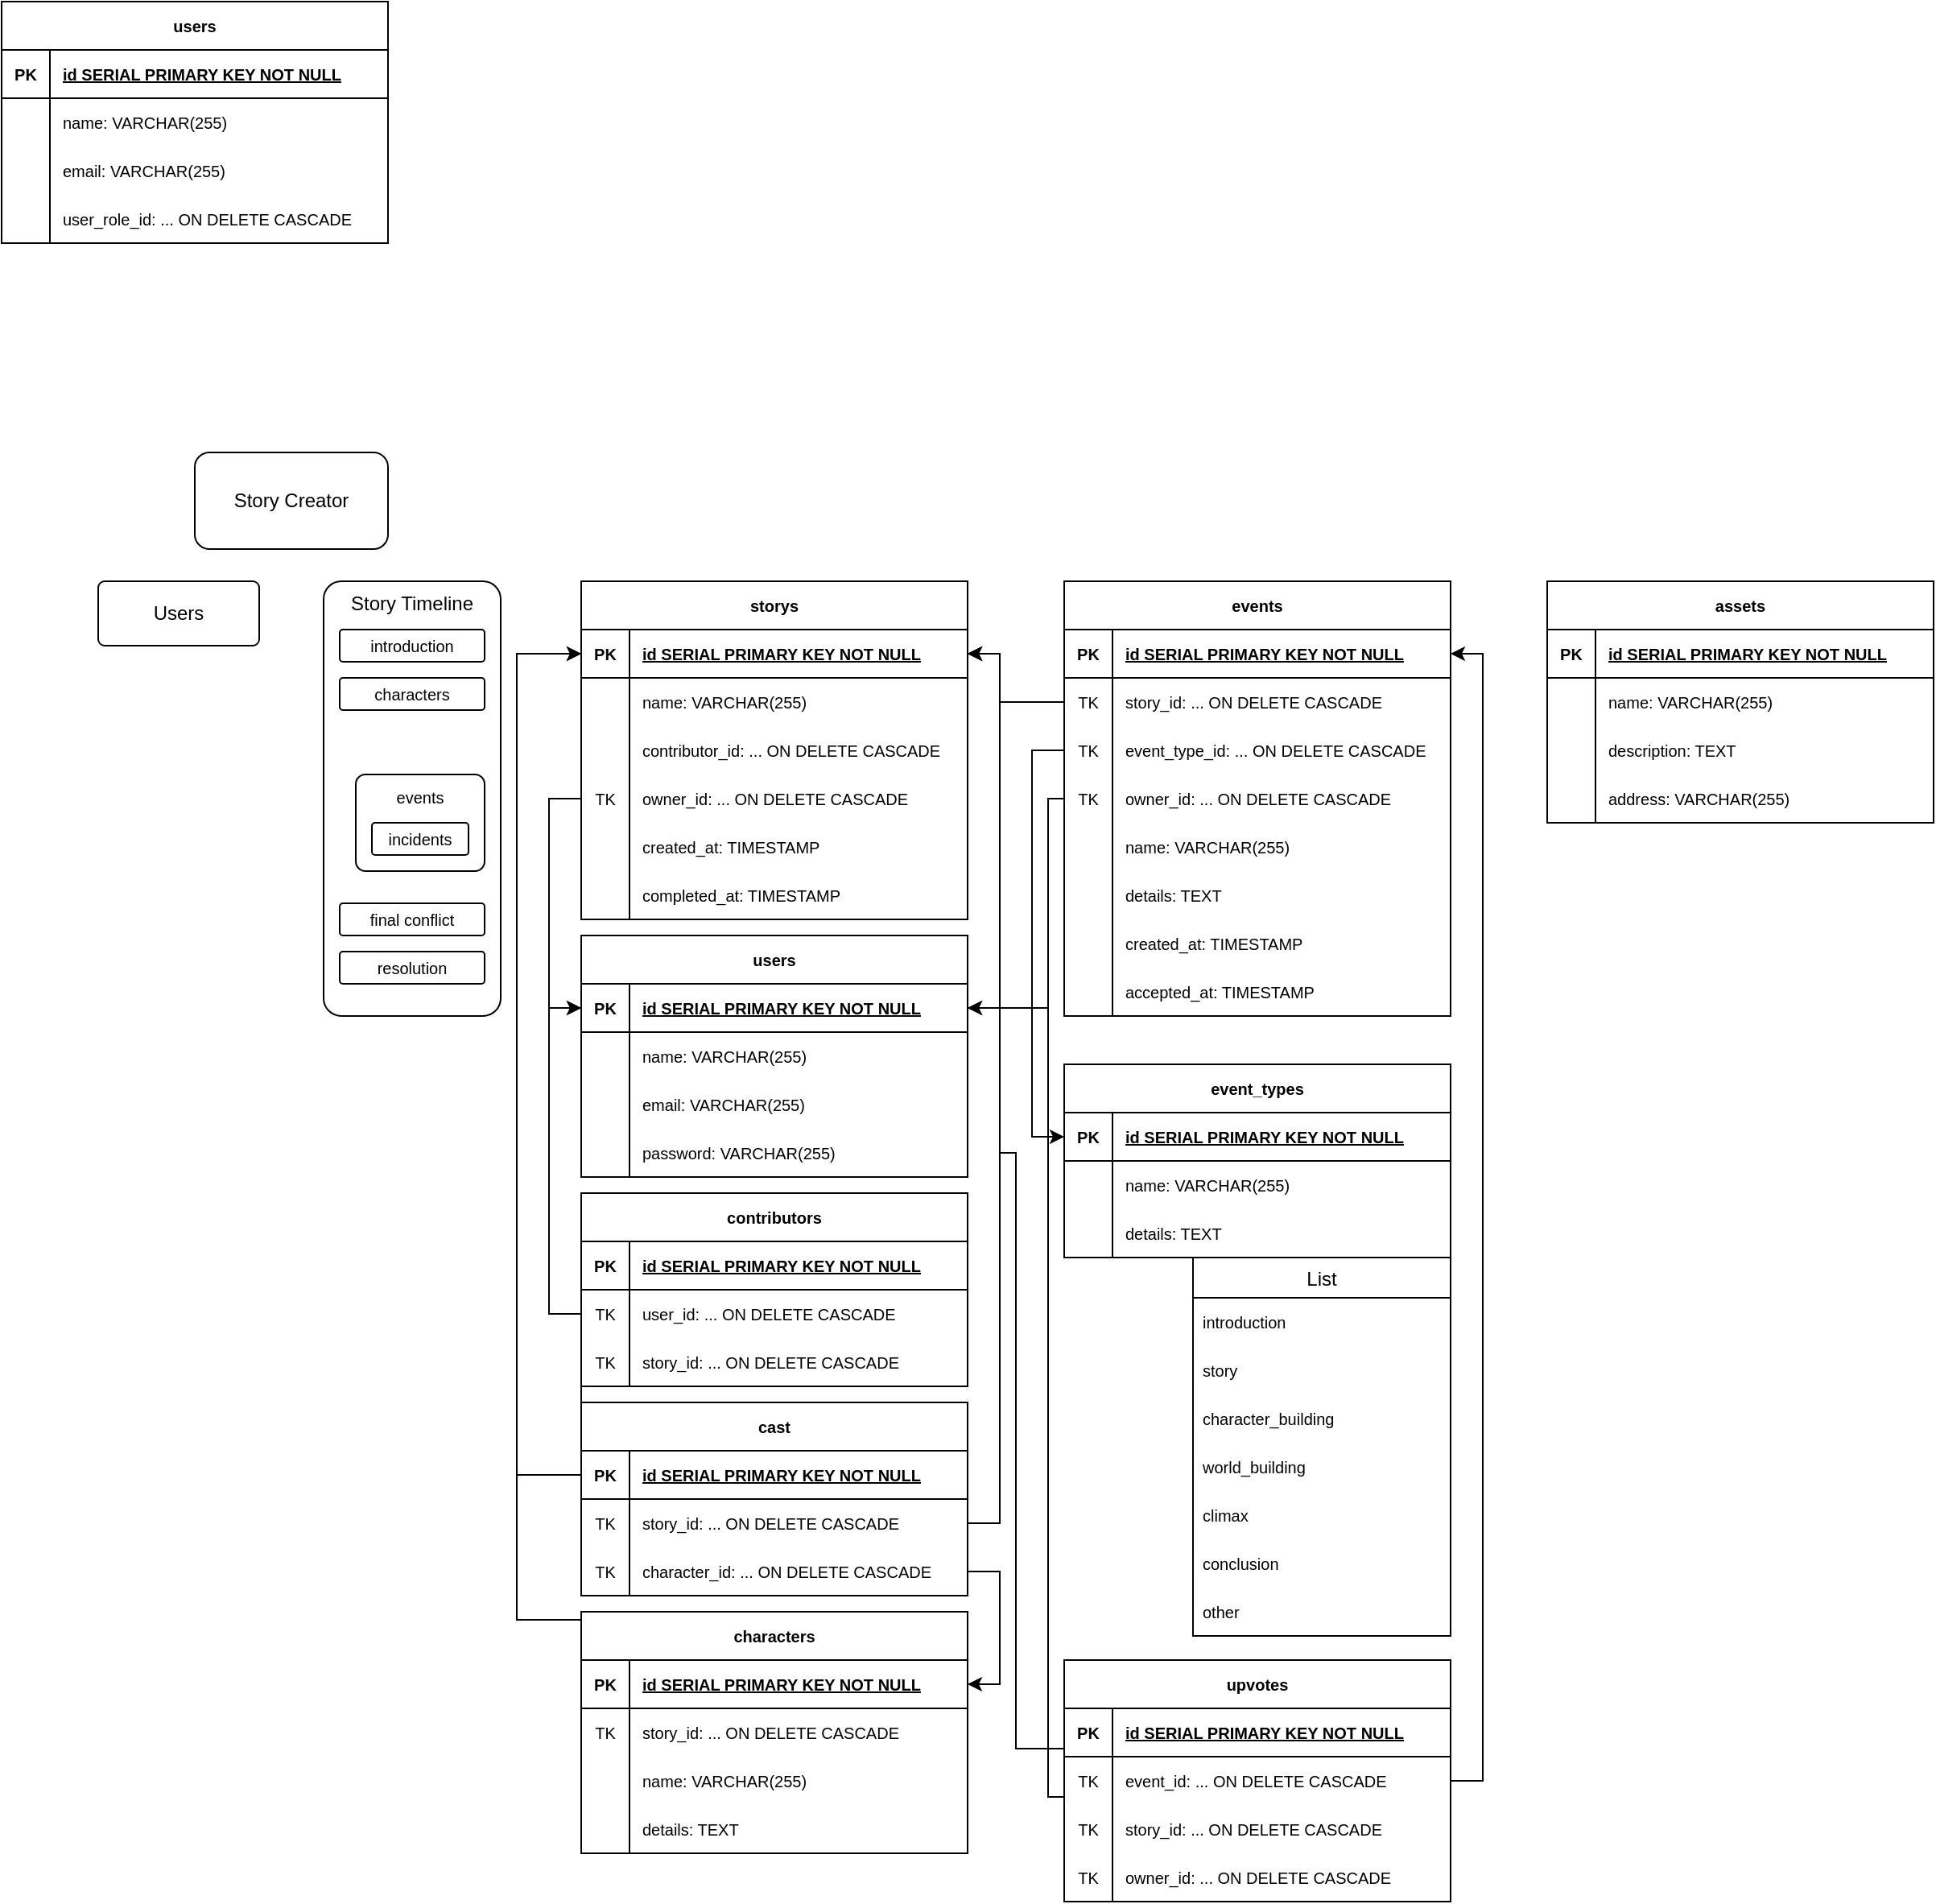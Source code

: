 <mxfile version="20.2.3" type="device"><diagram id="vhn05-QDjnXtpr9cHZD6" name="Page-1"><mxGraphModel dx="1213" dy="746" grid="1" gridSize="10" guides="1" tooltips="1" connect="1" arrows="1" fold="1" page="1" pageScale="1" pageWidth="850" pageHeight="1100" math="0" shadow="0"><root><mxCell id="0"/><mxCell id="1" parent="0"/><mxCell id="Z2VqyZj2Mqzq2-y995d6-1" value="Story Creator" style="rounded=1;whiteSpace=wrap;html=1;" vertex="1" parent="1"><mxGeometry x="160" y="320" width="120" height="60" as="geometry"/></mxCell><mxCell id="Z2VqyZj2Mqzq2-y995d6-2" value="Users" style="rounded=1;arcSize=10;whiteSpace=wrap;html=1;align=center;" vertex="1" parent="1"><mxGeometry x="100" y="400" width="100" height="40" as="geometry"/></mxCell><mxCell id="Z2VqyZj2Mqzq2-y995d6-6" value="users" style="shape=table;startSize=30;container=1;collapsible=1;childLayout=tableLayout;fixedRows=1;rowLines=0;fontStyle=1;align=center;resizeLast=1;fontSize=10;" vertex="1" parent="1"><mxGeometry x="400" y="620" width="240" height="150" as="geometry"/></mxCell><mxCell id="Z2VqyZj2Mqzq2-y995d6-7" value="" style="shape=tableRow;horizontal=0;startSize=0;swimlaneHead=0;swimlaneBody=0;fillColor=none;collapsible=0;dropTarget=0;points=[[0,0.5],[1,0.5]];portConstraint=eastwest;top=0;left=0;right=0;bottom=1;fontSize=10;" vertex="1" parent="Z2VqyZj2Mqzq2-y995d6-6"><mxGeometry y="30" width="240" height="30" as="geometry"/></mxCell><mxCell id="Z2VqyZj2Mqzq2-y995d6-8" value="PK" style="shape=partialRectangle;connectable=0;fillColor=none;top=0;left=0;bottom=0;right=0;fontStyle=1;overflow=hidden;fontSize=10;" vertex="1" parent="Z2VqyZj2Mqzq2-y995d6-7"><mxGeometry width="30" height="30" as="geometry"><mxRectangle width="30" height="30" as="alternateBounds"/></mxGeometry></mxCell><mxCell id="Z2VqyZj2Mqzq2-y995d6-9" value="id SERIAL PRIMARY KEY NOT NULL" style="shape=partialRectangle;connectable=0;fillColor=none;top=0;left=0;bottom=0;right=0;align=left;spacingLeft=6;fontStyle=5;overflow=hidden;fontSize=10;" vertex="1" parent="Z2VqyZj2Mqzq2-y995d6-7"><mxGeometry x="30" width="210" height="30" as="geometry"><mxRectangle width="210" height="30" as="alternateBounds"/></mxGeometry></mxCell><mxCell id="Z2VqyZj2Mqzq2-y995d6-10" value="" style="shape=tableRow;horizontal=0;startSize=0;swimlaneHead=0;swimlaneBody=0;fillColor=none;collapsible=0;dropTarget=0;points=[[0,0.5],[1,0.5]];portConstraint=eastwest;top=0;left=0;right=0;bottom=0;fontSize=10;" vertex="1" parent="Z2VqyZj2Mqzq2-y995d6-6"><mxGeometry y="60" width="240" height="30" as="geometry"/></mxCell><mxCell id="Z2VqyZj2Mqzq2-y995d6-11" value="" style="shape=partialRectangle;connectable=0;fillColor=none;top=0;left=0;bottom=0;right=0;editable=1;overflow=hidden;fontSize=10;" vertex="1" parent="Z2VqyZj2Mqzq2-y995d6-10"><mxGeometry width="30" height="30" as="geometry"><mxRectangle width="30" height="30" as="alternateBounds"/></mxGeometry></mxCell><mxCell id="Z2VqyZj2Mqzq2-y995d6-12" value="name: VARCHAR(255)" style="shape=partialRectangle;connectable=0;fillColor=none;top=0;left=0;bottom=0;right=0;align=left;spacingLeft=6;overflow=hidden;fontSize=10;" vertex="1" parent="Z2VqyZj2Mqzq2-y995d6-10"><mxGeometry x="30" width="210" height="30" as="geometry"><mxRectangle width="210" height="30" as="alternateBounds"/></mxGeometry></mxCell><mxCell id="Z2VqyZj2Mqzq2-y995d6-13" value="" style="shape=tableRow;horizontal=0;startSize=0;swimlaneHead=0;swimlaneBody=0;fillColor=none;collapsible=0;dropTarget=0;points=[[0,0.5],[1,0.5]];portConstraint=eastwest;top=0;left=0;right=0;bottom=0;fontSize=10;" vertex="1" parent="Z2VqyZj2Mqzq2-y995d6-6"><mxGeometry y="90" width="240" height="30" as="geometry"/></mxCell><mxCell id="Z2VqyZj2Mqzq2-y995d6-14" value="" style="shape=partialRectangle;connectable=0;fillColor=none;top=0;left=0;bottom=0;right=0;editable=1;overflow=hidden;fontSize=10;" vertex="1" parent="Z2VqyZj2Mqzq2-y995d6-13"><mxGeometry width="30" height="30" as="geometry"><mxRectangle width="30" height="30" as="alternateBounds"/></mxGeometry></mxCell><mxCell id="Z2VqyZj2Mqzq2-y995d6-15" value="email: VARCHAR(255)" style="shape=partialRectangle;connectable=0;fillColor=none;top=0;left=0;bottom=0;right=0;align=left;spacingLeft=6;overflow=hidden;fontSize=10;" vertex="1" parent="Z2VqyZj2Mqzq2-y995d6-13"><mxGeometry x="30" width="210" height="30" as="geometry"><mxRectangle width="210" height="30" as="alternateBounds"/></mxGeometry></mxCell><mxCell id="Z2VqyZj2Mqzq2-y995d6-214" value="" style="shape=tableRow;horizontal=0;startSize=0;swimlaneHead=0;swimlaneBody=0;fillColor=none;collapsible=0;dropTarget=0;points=[[0,0.5],[1,0.5]];portConstraint=eastwest;top=0;left=0;right=0;bottom=0;fontSize=10;" vertex="1" parent="Z2VqyZj2Mqzq2-y995d6-6"><mxGeometry y="120" width="240" height="30" as="geometry"/></mxCell><mxCell id="Z2VqyZj2Mqzq2-y995d6-215" value="" style="shape=partialRectangle;connectable=0;fillColor=none;top=0;left=0;bottom=0;right=0;editable=1;overflow=hidden;fontSize=10;" vertex="1" parent="Z2VqyZj2Mqzq2-y995d6-214"><mxGeometry width="30" height="30" as="geometry"><mxRectangle width="30" height="30" as="alternateBounds"/></mxGeometry></mxCell><mxCell id="Z2VqyZj2Mqzq2-y995d6-216" value="password: VARCHAR(255)" style="shape=partialRectangle;connectable=0;fillColor=none;top=0;left=0;bottom=0;right=0;align=left;spacingLeft=6;overflow=hidden;fontSize=10;" vertex="1" parent="Z2VqyZj2Mqzq2-y995d6-214"><mxGeometry x="30" width="210" height="30" as="geometry"><mxRectangle width="210" height="30" as="alternateBounds"/></mxGeometry></mxCell><mxCell id="Z2VqyZj2Mqzq2-y995d6-32" value="users" style="shape=table;startSize=30;container=1;collapsible=1;childLayout=tableLayout;fixedRows=1;rowLines=0;fontStyle=1;align=center;resizeLast=1;fontSize=10;" vertex="1" parent="1"><mxGeometry x="40" y="40" width="240" height="150" as="geometry"/></mxCell><mxCell id="Z2VqyZj2Mqzq2-y995d6-33" value="" style="shape=tableRow;horizontal=0;startSize=0;swimlaneHead=0;swimlaneBody=0;fillColor=none;collapsible=0;dropTarget=0;points=[[0,0.5],[1,0.5]];portConstraint=eastwest;top=0;left=0;right=0;bottom=1;fontSize=10;" vertex="1" parent="Z2VqyZj2Mqzq2-y995d6-32"><mxGeometry y="30" width="240" height="30" as="geometry"/></mxCell><mxCell id="Z2VqyZj2Mqzq2-y995d6-34" value="PK" style="shape=partialRectangle;connectable=0;fillColor=none;top=0;left=0;bottom=0;right=0;fontStyle=1;overflow=hidden;fontSize=10;" vertex="1" parent="Z2VqyZj2Mqzq2-y995d6-33"><mxGeometry width="30" height="30" as="geometry"><mxRectangle width="30" height="30" as="alternateBounds"/></mxGeometry></mxCell><mxCell id="Z2VqyZj2Mqzq2-y995d6-35" value="id SERIAL PRIMARY KEY NOT NULL" style="shape=partialRectangle;connectable=0;fillColor=none;top=0;left=0;bottom=0;right=0;align=left;spacingLeft=6;fontStyle=5;overflow=hidden;fontSize=10;" vertex="1" parent="Z2VqyZj2Mqzq2-y995d6-33"><mxGeometry x="30" width="210" height="30" as="geometry"><mxRectangle width="210" height="30" as="alternateBounds"/></mxGeometry></mxCell><mxCell id="Z2VqyZj2Mqzq2-y995d6-36" value="" style="shape=tableRow;horizontal=0;startSize=0;swimlaneHead=0;swimlaneBody=0;fillColor=none;collapsible=0;dropTarget=0;points=[[0,0.5],[1,0.5]];portConstraint=eastwest;top=0;left=0;right=0;bottom=0;fontSize=10;" vertex="1" parent="Z2VqyZj2Mqzq2-y995d6-32"><mxGeometry y="60" width="240" height="30" as="geometry"/></mxCell><mxCell id="Z2VqyZj2Mqzq2-y995d6-37" value="" style="shape=partialRectangle;connectable=0;fillColor=none;top=0;left=0;bottom=0;right=0;editable=1;overflow=hidden;fontSize=10;" vertex="1" parent="Z2VqyZj2Mqzq2-y995d6-36"><mxGeometry width="30" height="30" as="geometry"><mxRectangle width="30" height="30" as="alternateBounds"/></mxGeometry></mxCell><mxCell id="Z2VqyZj2Mqzq2-y995d6-38" value="name: VARCHAR(255)" style="shape=partialRectangle;connectable=0;fillColor=none;top=0;left=0;bottom=0;right=0;align=left;spacingLeft=6;overflow=hidden;fontSize=10;" vertex="1" parent="Z2VqyZj2Mqzq2-y995d6-36"><mxGeometry x="30" width="210" height="30" as="geometry"><mxRectangle width="210" height="30" as="alternateBounds"/></mxGeometry></mxCell><mxCell id="Z2VqyZj2Mqzq2-y995d6-39" value="" style="shape=tableRow;horizontal=0;startSize=0;swimlaneHead=0;swimlaneBody=0;fillColor=none;collapsible=0;dropTarget=0;points=[[0,0.5],[1,0.5]];portConstraint=eastwest;top=0;left=0;right=0;bottom=0;fontSize=10;" vertex="1" parent="Z2VqyZj2Mqzq2-y995d6-32"><mxGeometry y="90" width="240" height="30" as="geometry"/></mxCell><mxCell id="Z2VqyZj2Mqzq2-y995d6-40" value="" style="shape=partialRectangle;connectable=0;fillColor=none;top=0;left=0;bottom=0;right=0;editable=1;overflow=hidden;fontSize=10;" vertex="1" parent="Z2VqyZj2Mqzq2-y995d6-39"><mxGeometry width="30" height="30" as="geometry"><mxRectangle width="30" height="30" as="alternateBounds"/></mxGeometry></mxCell><mxCell id="Z2VqyZj2Mqzq2-y995d6-41" value="email: VARCHAR(255)" style="shape=partialRectangle;connectable=0;fillColor=none;top=0;left=0;bottom=0;right=0;align=left;spacingLeft=6;overflow=hidden;fontSize=10;" vertex="1" parent="Z2VqyZj2Mqzq2-y995d6-39"><mxGeometry x="30" width="210" height="30" as="geometry"><mxRectangle width="210" height="30" as="alternateBounds"/></mxGeometry></mxCell><mxCell id="Z2VqyZj2Mqzq2-y995d6-42" value="" style="shape=tableRow;horizontal=0;startSize=0;swimlaneHead=0;swimlaneBody=0;fillColor=none;collapsible=0;dropTarget=0;points=[[0,0.5],[1,0.5]];portConstraint=eastwest;top=0;left=0;right=0;bottom=0;fontSize=10;" vertex="1" parent="Z2VqyZj2Mqzq2-y995d6-32"><mxGeometry y="120" width="240" height="30" as="geometry"/></mxCell><mxCell id="Z2VqyZj2Mqzq2-y995d6-43" value="" style="shape=partialRectangle;connectable=0;fillColor=none;top=0;left=0;bottom=0;right=0;editable=1;overflow=hidden;fontSize=10;" vertex="1" parent="Z2VqyZj2Mqzq2-y995d6-42"><mxGeometry width="30" height="30" as="geometry"><mxRectangle width="30" height="30" as="alternateBounds"/></mxGeometry></mxCell><mxCell id="Z2VqyZj2Mqzq2-y995d6-44" value="user_role_id: ... ON DELETE CASCADE" style="shape=partialRectangle;connectable=0;fillColor=none;top=0;left=0;bottom=0;right=0;align=left;spacingLeft=6;overflow=hidden;fontSize=10;" vertex="1" parent="Z2VqyZj2Mqzq2-y995d6-42"><mxGeometry x="30" width="210" height="30" as="geometry"><mxRectangle width="210" height="30" as="alternateBounds"/></mxGeometry></mxCell><mxCell id="Z2VqyZj2Mqzq2-y995d6-58" value="Story Timeline" style="rounded=1;arcSize=10;whiteSpace=wrap;html=1;align=center;verticalAlign=top;" vertex="1" parent="1"><mxGeometry x="240" y="400" width="110" height="270" as="geometry"/></mxCell><mxCell id="Z2VqyZj2Mqzq2-y995d6-61" value="storys" style="shape=table;startSize=30;container=1;collapsible=1;childLayout=tableLayout;fixedRows=1;rowLines=0;fontStyle=1;align=center;resizeLast=1;fontSize=10;" vertex="1" parent="1"><mxGeometry x="400" y="400" width="240" height="210" as="geometry"/></mxCell><mxCell id="Z2VqyZj2Mqzq2-y995d6-62" value="" style="shape=tableRow;horizontal=0;startSize=0;swimlaneHead=0;swimlaneBody=0;fillColor=none;collapsible=0;dropTarget=0;points=[[0,0.5],[1,0.5]];portConstraint=eastwest;top=0;left=0;right=0;bottom=1;fontSize=10;" vertex="1" parent="Z2VqyZj2Mqzq2-y995d6-61"><mxGeometry y="30" width="240" height="30" as="geometry"/></mxCell><mxCell id="Z2VqyZj2Mqzq2-y995d6-63" value="PK" style="shape=partialRectangle;connectable=0;fillColor=none;top=0;left=0;bottom=0;right=0;fontStyle=1;overflow=hidden;fontSize=10;" vertex="1" parent="Z2VqyZj2Mqzq2-y995d6-62"><mxGeometry width="30" height="30" as="geometry"><mxRectangle width="30" height="30" as="alternateBounds"/></mxGeometry></mxCell><mxCell id="Z2VqyZj2Mqzq2-y995d6-64" value="id SERIAL PRIMARY KEY NOT NULL" style="shape=partialRectangle;connectable=0;fillColor=none;top=0;left=0;bottom=0;right=0;align=left;spacingLeft=6;fontStyle=5;overflow=hidden;fontSize=10;" vertex="1" parent="Z2VqyZj2Mqzq2-y995d6-62"><mxGeometry x="30" width="210" height="30" as="geometry"><mxRectangle width="210" height="30" as="alternateBounds"/></mxGeometry></mxCell><mxCell id="Z2VqyZj2Mqzq2-y995d6-65" value="" style="shape=tableRow;horizontal=0;startSize=0;swimlaneHead=0;swimlaneBody=0;fillColor=none;collapsible=0;dropTarget=0;points=[[0,0.5],[1,0.5]];portConstraint=eastwest;top=0;left=0;right=0;bottom=0;fontSize=10;" vertex="1" parent="Z2VqyZj2Mqzq2-y995d6-61"><mxGeometry y="60" width="240" height="30" as="geometry"/></mxCell><mxCell id="Z2VqyZj2Mqzq2-y995d6-66" value="" style="shape=partialRectangle;connectable=0;fillColor=none;top=0;left=0;bottom=0;right=0;editable=1;overflow=hidden;fontSize=10;" vertex="1" parent="Z2VqyZj2Mqzq2-y995d6-65"><mxGeometry width="30" height="30" as="geometry"><mxRectangle width="30" height="30" as="alternateBounds"/></mxGeometry></mxCell><mxCell id="Z2VqyZj2Mqzq2-y995d6-67" value="name: VARCHAR(255)" style="shape=partialRectangle;connectable=0;fillColor=none;top=0;left=0;bottom=0;right=0;align=left;spacingLeft=6;overflow=hidden;fontSize=10;" vertex="1" parent="Z2VqyZj2Mqzq2-y995d6-65"><mxGeometry x="30" width="210" height="30" as="geometry"><mxRectangle width="210" height="30" as="alternateBounds"/></mxGeometry></mxCell><mxCell id="Z2VqyZj2Mqzq2-y995d6-71" value="" style="shape=tableRow;horizontal=0;startSize=0;swimlaneHead=0;swimlaneBody=0;fillColor=none;collapsible=0;dropTarget=0;points=[[0,0.5],[1,0.5]];portConstraint=eastwest;top=0;left=0;right=0;bottom=0;fontSize=10;" vertex="1" parent="Z2VqyZj2Mqzq2-y995d6-61"><mxGeometry y="90" width="240" height="30" as="geometry"/></mxCell><mxCell id="Z2VqyZj2Mqzq2-y995d6-72" value="" style="shape=partialRectangle;connectable=0;fillColor=none;top=0;left=0;bottom=0;right=0;editable=1;overflow=hidden;fontSize=10;" vertex="1" parent="Z2VqyZj2Mqzq2-y995d6-71"><mxGeometry width="30" height="30" as="geometry"><mxRectangle width="30" height="30" as="alternateBounds"/></mxGeometry></mxCell><mxCell id="Z2VqyZj2Mqzq2-y995d6-73" value="contributor_id: ... ON DELETE CASCADE" style="shape=partialRectangle;connectable=0;fillColor=none;top=0;left=0;bottom=0;right=0;align=left;spacingLeft=6;overflow=hidden;fontSize=10;" vertex="1" parent="Z2VqyZj2Mqzq2-y995d6-71"><mxGeometry x="30" width="210" height="30" as="geometry"><mxRectangle width="210" height="30" as="alternateBounds"/></mxGeometry></mxCell><mxCell id="Z2VqyZj2Mqzq2-y995d6-68" value="" style="shape=tableRow;horizontal=0;startSize=0;swimlaneHead=0;swimlaneBody=0;fillColor=none;collapsible=0;dropTarget=0;points=[[0,0.5],[1,0.5]];portConstraint=eastwest;top=0;left=0;right=0;bottom=0;fontSize=10;" vertex="1" parent="Z2VqyZj2Mqzq2-y995d6-61"><mxGeometry y="120" width="240" height="30" as="geometry"/></mxCell><mxCell id="Z2VqyZj2Mqzq2-y995d6-69" value="TK" style="shape=partialRectangle;connectable=0;fillColor=none;top=0;left=0;bottom=0;right=0;editable=1;overflow=hidden;fontSize=10;" vertex="1" parent="Z2VqyZj2Mqzq2-y995d6-68"><mxGeometry width="30" height="30" as="geometry"><mxRectangle width="30" height="30" as="alternateBounds"/></mxGeometry></mxCell><mxCell id="Z2VqyZj2Mqzq2-y995d6-70" value="owner_id: ... ON DELETE CASCADE" style="shape=partialRectangle;connectable=0;fillColor=none;top=0;left=0;bottom=0;right=0;align=left;spacingLeft=6;overflow=hidden;fontSize=10;" vertex="1" parent="Z2VqyZj2Mqzq2-y995d6-68"><mxGeometry x="30" width="210" height="30" as="geometry"><mxRectangle width="210" height="30" as="alternateBounds"/></mxGeometry></mxCell><mxCell id="Z2VqyZj2Mqzq2-y995d6-223" value="" style="shape=tableRow;horizontal=0;startSize=0;swimlaneHead=0;swimlaneBody=0;fillColor=none;collapsible=0;dropTarget=0;points=[[0,0.5],[1,0.5]];portConstraint=eastwest;top=0;left=0;right=0;bottom=0;fontSize=10;" vertex="1" parent="Z2VqyZj2Mqzq2-y995d6-61"><mxGeometry y="150" width="240" height="30" as="geometry"/></mxCell><mxCell id="Z2VqyZj2Mqzq2-y995d6-224" value="" style="shape=partialRectangle;connectable=0;fillColor=none;top=0;left=0;bottom=0;right=0;editable=1;overflow=hidden;fontSize=10;" vertex="1" parent="Z2VqyZj2Mqzq2-y995d6-223"><mxGeometry width="30" height="30" as="geometry"><mxRectangle width="30" height="30" as="alternateBounds"/></mxGeometry></mxCell><mxCell id="Z2VqyZj2Mqzq2-y995d6-225" value="created_at: TIMESTAMP" style="shape=partialRectangle;connectable=0;fillColor=none;top=0;left=0;bottom=0;right=0;align=left;spacingLeft=6;overflow=hidden;fontSize=10;" vertex="1" parent="Z2VqyZj2Mqzq2-y995d6-223"><mxGeometry x="30" width="210" height="30" as="geometry"><mxRectangle width="210" height="30" as="alternateBounds"/></mxGeometry></mxCell><mxCell id="Z2VqyZj2Mqzq2-y995d6-242" value="" style="shape=tableRow;horizontal=0;startSize=0;swimlaneHead=0;swimlaneBody=0;fillColor=none;collapsible=0;dropTarget=0;points=[[0,0.5],[1,0.5]];portConstraint=eastwest;top=0;left=0;right=0;bottom=0;fontSize=10;" vertex="1" parent="Z2VqyZj2Mqzq2-y995d6-61"><mxGeometry y="180" width="240" height="30" as="geometry"/></mxCell><mxCell id="Z2VqyZj2Mqzq2-y995d6-243" value="" style="shape=partialRectangle;connectable=0;fillColor=none;top=0;left=0;bottom=0;right=0;editable=1;overflow=hidden;fontSize=10;" vertex="1" parent="Z2VqyZj2Mqzq2-y995d6-242"><mxGeometry width="30" height="30" as="geometry"><mxRectangle width="30" height="30" as="alternateBounds"/></mxGeometry></mxCell><mxCell id="Z2VqyZj2Mqzq2-y995d6-244" value="completed_at: TIMESTAMP" style="shape=partialRectangle;connectable=0;fillColor=none;top=0;left=0;bottom=0;right=0;align=left;spacingLeft=6;overflow=hidden;fontSize=10;" vertex="1" parent="Z2VqyZj2Mqzq2-y995d6-242"><mxGeometry x="30" width="210" height="30" as="geometry"><mxRectangle width="210" height="30" as="alternateBounds"/></mxGeometry></mxCell><mxCell id="Z2VqyZj2Mqzq2-y995d6-74" value="&lt;font style=&quot;font-size: 10px;&quot;&gt;events&lt;/font&gt;" style="rounded=1;arcSize=10;whiteSpace=wrap;html=1;align=center;verticalAlign=top;" vertex="1" parent="1"><mxGeometry x="260" y="520" width="80" height="60" as="geometry"/></mxCell><mxCell id="Z2VqyZj2Mqzq2-y995d6-75" value="&lt;font style=&quot;font-size: 10px;&quot;&gt;incidents&lt;/font&gt;" style="rounded=1;arcSize=10;whiteSpace=wrap;html=1;align=center;" vertex="1" parent="1"><mxGeometry x="270" y="550" width="60" height="20" as="geometry"/></mxCell><mxCell id="Z2VqyZj2Mqzq2-y995d6-77" value="&lt;span style=&quot;font-size: 10px;&quot;&gt;introduction&lt;/span&gt;" style="rounded=1;arcSize=10;whiteSpace=wrap;html=1;align=center;" vertex="1" parent="1"><mxGeometry x="250" y="430" width="90" height="20" as="geometry"/></mxCell><mxCell id="Z2VqyZj2Mqzq2-y995d6-78" value="&lt;font style=&quot;font-size: 10px;&quot;&gt;characters&lt;/font&gt;" style="rounded=1;arcSize=10;whiteSpace=wrap;html=1;align=center;" vertex="1" parent="1"><mxGeometry x="250" y="460" width="90" height="20" as="geometry"/></mxCell><mxCell id="Z2VqyZj2Mqzq2-y995d6-79" value="&lt;span style=&quot;font-size: 10px;&quot;&gt;final conflict&lt;/span&gt;" style="rounded=1;arcSize=10;whiteSpace=wrap;html=1;align=center;" vertex="1" parent="1"><mxGeometry x="250" y="600" width="90" height="20" as="geometry"/></mxCell><mxCell id="Z2VqyZj2Mqzq2-y995d6-80" value="&lt;span style=&quot;font-size: 10px;&quot;&gt;resolution&lt;/span&gt;" style="rounded=1;arcSize=10;whiteSpace=wrap;html=1;align=center;" vertex="1" parent="1"><mxGeometry x="250" y="630" width="90" height="20" as="geometry"/></mxCell><mxCell id="Z2VqyZj2Mqzq2-y995d6-85" value="characters" style="shape=table;startSize=30;container=1;collapsible=1;childLayout=tableLayout;fixedRows=1;rowLines=0;fontStyle=1;align=center;resizeLast=1;fontSize=10;" vertex="1" parent="1"><mxGeometry x="400" y="1040" width="240" height="150" as="geometry"/></mxCell><mxCell id="Z2VqyZj2Mqzq2-y995d6-86" value="" style="shape=tableRow;horizontal=0;startSize=0;swimlaneHead=0;swimlaneBody=0;fillColor=none;collapsible=0;dropTarget=0;points=[[0,0.5],[1,0.5]];portConstraint=eastwest;top=0;left=0;right=0;bottom=1;fontSize=10;" vertex="1" parent="Z2VqyZj2Mqzq2-y995d6-85"><mxGeometry y="30" width="240" height="30" as="geometry"/></mxCell><mxCell id="Z2VqyZj2Mqzq2-y995d6-87" value="PK" style="shape=partialRectangle;connectable=0;fillColor=none;top=0;left=0;bottom=0;right=0;fontStyle=1;overflow=hidden;fontSize=10;" vertex="1" parent="Z2VqyZj2Mqzq2-y995d6-86"><mxGeometry width="30" height="30" as="geometry"><mxRectangle width="30" height="30" as="alternateBounds"/></mxGeometry></mxCell><mxCell id="Z2VqyZj2Mqzq2-y995d6-88" value="id SERIAL PRIMARY KEY NOT NULL" style="shape=partialRectangle;connectable=0;fillColor=none;top=0;left=0;bottom=0;right=0;align=left;spacingLeft=6;fontStyle=5;overflow=hidden;fontSize=10;" vertex="1" parent="Z2VqyZj2Mqzq2-y995d6-86"><mxGeometry x="30" width="210" height="30" as="geometry"><mxRectangle width="210" height="30" as="alternateBounds"/></mxGeometry></mxCell><mxCell id="Z2VqyZj2Mqzq2-y995d6-92" value="" style="shape=tableRow;horizontal=0;startSize=0;swimlaneHead=0;swimlaneBody=0;fillColor=none;collapsible=0;dropTarget=0;points=[[0,0.5],[1,0.5]];portConstraint=eastwest;top=0;left=0;right=0;bottom=0;fontSize=10;" vertex="1" parent="Z2VqyZj2Mqzq2-y995d6-85"><mxGeometry y="60" width="240" height="30" as="geometry"/></mxCell><mxCell id="Z2VqyZj2Mqzq2-y995d6-93" value="TK" style="shape=partialRectangle;connectable=0;fillColor=none;top=0;left=0;bottom=0;right=0;editable=1;overflow=hidden;fontSize=10;" vertex="1" parent="Z2VqyZj2Mqzq2-y995d6-92"><mxGeometry width="30" height="30" as="geometry"><mxRectangle width="30" height="30" as="alternateBounds"/></mxGeometry></mxCell><mxCell id="Z2VqyZj2Mqzq2-y995d6-94" value="story_id: ... ON DELETE CASCADE" style="shape=partialRectangle;connectable=0;fillColor=none;top=0;left=0;bottom=0;right=0;align=left;spacingLeft=6;overflow=hidden;fontSize=10;" vertex="1" parent="Z2VqyZj2Mqzq2-y995d6-92"><mxGeometry x="30" width="210" height="30" as="geometry"><mxRectangle width="210" height="30" as="alternateBounds"/></mxGeometry></mxCell><mxCell id="Z2VqyZj2Mqzq2-y995d6-89" value="" style="shape=tableRow;horizontal=0;startSize=0;swimlaneHead=0;swimlaneBody=0;fillColor=none;collapsible=0;dropTarget=0;points=[[0,0.5],[1,0.5]];portConstraint=eastwest;top=0;left=0;right=0;bottom=0;fontSize=10;" vertex="1" parent="Z2VqyZj2Mqzq2-y995d6-85"><mxGeometry y="90" width="240" height="30" as="geometry"/></mxCell><mxCell id="Z2VqyZj2Mqzq2-y995d6-90" value="" style="shape=partialRectangle;connectable=0;fillColor=none;top=0;left=0;bottom=0;right=0;editable=1;overflow=hidden;fontSize=10;" vertex="1" parent="Z2VqyZj2Mqzq2-y995d6-89"><mxGeometry width="30" height="30" as="geometry"><mxRectangle width="30" height="30" as="alternateBounds"/></mxGeometry></mxCell><mxCell id="Z2VqyZj2Mqzq2-y995d6-91" value="name: VARCHAR(255)" style="shape=partialRectangle;connectable=0;fillColor=none;top=0;left=0;bottom=0;right=0;align=left;spacingLeft=6;overflow=hidden;fontSize=10;" vertex="1" parent="Z2VqyZj2Mqzq2-y995d6-89"><mxGeometry x="30" width="210" height="30" as="geometry"><mxRectangle width="210" height="30" as="alternateBounds"/></mxGeometry></mxCell><mxCell id="Z2VqyZj2Mqzq2-y995d6-95" value="" style="shape=tableRow;horizontal=0;startSize=0;swimlaneHead=0;swimlaneBody=0;fillColor=none;collapsible=0;dropTarget=0;points=[[0,0.5],[1,0.5]];portConstraint=eastwest;top=0;left=0;right=0;bottom=0;fontSize=10;" vertex="1" parent="Z2VqyZj2Mqzq2-y995d6-85"><mxGeometry y="120" width="240" height="30" as="geometry"/></mxCell><mxCell id="Z2VqyZj2Mqzq2-y995d6-96" value="" style="shape=partialRectangle;connectable=0;fillColor=none;top=0;left=0;bottom=0;right=0;editable=1;overflow=hidden;fontSize=10;" vertex="1" parent="Z2VqyZj2Mqzq2-y995d6-95"><mxGeometry width="30" height="30" as="geometry"><mxRectangle width="30" height="30" as="alternateBounds"/></mxGeometry></mxCell><mxCell id="Z2VqyZj2Mqzq2-y995d6-97" value="details: TEXT" style="shape=partialRectangle;connectable=0;fillColor=none;top=0;left=0;bottom=0;right=0;align=left;spacingLeft=6;overflow=hidden;fontSize=10;" vertex="1" parent="Z2VqyZj2Mqzq2-y995d6-95"><mxGeometry x="30" width="210" height="30" as="geometry"><mxRectangle width="210" height="30" as="alternateBounds"/></mxGeometry></mxCell><mxCell id="Z2VqyZj2Mqzq2-y995d6-114" value="events" style="shape=table;startSize=30;container=1;collapsible=1;childLayout=tableLayout;fixedRows=1;rowLines=0;fontStyle=1;align=center;resizeLast=1;fontSize=10;" vertex="1" parent="1"><mxGeometry x="700" y="400" width="240" height="270" as="geometry"/></mxCell><mxCell id="Z2VqyZj2Mqzq2-y995d6-115" value="" style="shape=tableRow;horizontal=0;startSize=0;swimlaneHead=0;swimlaneBody=0;fillColor=none;collapsible=0;dropTarget=0;points=[[0,0.5],[1,0.5]];portConstraint=eastwest;top=0;left=0;right=0;bottom=1;fontSize=10;" vertex="1" parent="Z2VqyZj2Mqzq2-y995d6-114"><mxGeometry y="30" width="240" height="30" as="geometry"/></mxCell><mxCell id="Z2VqyZj2Mqzq2-y995d6-116" value="PK" style="shape=partialRectangle;connectable=0;fillColor=none;top=0;left=0;bottom=0;right=0;fontStyle=1;overflow=hidden;fontSize=10;" vertex="1" parent="Z2VqyZj2Mqzq2-y995d6-115"><mxGeometry width="30" height="30" as="geometry"><mxRectangle width="30" height="30" as="alternateBounds"/></mxGeometry></mxCell><mxCell id="Z2VqyZj2Mqzq2-y995d6-117" value="id SERIAL PRIMARY KEY NOT NULL" style="shape=partialRectangle;connectable=0;fillColor=none;top=0;left=0;bottom=0;right=0;align=left;spacingLeft=6;fontStyle=5;overflow=hidden;fontSize=10;" vertex="1" parent="Z2VqyZj2Mqzq2-y995d6-115"><mxGeometry x="30" width="210" height="30" as="geometry"><mxRectangle width="210" height="30" as="alternateBounds"/></mxGeometry></mxCell><mxCell id="Z2VqyZj2Mqzq2-y995d6-118" value="" style="shape=tableRow;horizontal=0;startSize=0;swimlaneHead=0;swimlaneBody=0;fillColor=none;collapsible=0;dropTarget=0;points=[[0,0.5],[1,0.5]];portConstraint=eastwest;top=0;left=0;right=0;bottom=0;fontSize=10;" vertex="1" parent="Z2VqyZj2Mqzq2-y995d6-114"><mxGeometry y="60" width="240" height="30" as="geometry"/></mxCell><mxCell id="Z2VqyZj2Mqzq2-y995d6-119" value="TK" style="shape=partialRectangle;connectable=0;fillColor=none;top=0;left=0;bottom=0;right=0;editable=1;overflow=hidden;fontSize=10;" vertex="1" parent="Z2VqyZj2Mqzq2-y995d6-118"><mxGeometry width="30" height="30" as="geometry"><mxRectangle width="30" height="30" as="alternateBounds"/></mxGeometry></mxCell><mxCell id="Z2VqyZj2Mqzq2-y995d6-120" value="story_id: ... ON DELETE CASCADE" style="shape=partialRectangle;connectable=0;fillColor=none;top=0;left=0;bottom=0;right=0;align=left;spacingLeft=6;overflow=hidden;fontSize=10;" vertex="1" parent="Z2VqyZj2Mqzq2-y995d6-118"><mxGeometry x="30" width="210" height="30" as="geometry"><mxRectangle width="210" height="30" as="alternateBounds"/></mxGeometry></mxCell><mxCell id="Z2VqyZj2Mqzq2-y995d6-121" value="" style="shape=tableRow;horizontal=0;startSize=0;swimlaneHead=0;swimlaneBody=0;fillColor=none;collapsible=0;dropTarget=0;points=[[0,0.5],[1,0.5]];portConstraint=eastwest;top=0;left=0;right=0;bottom=0;fontSize=10;" vertex="1" parent="Z2VqyZj2Mqzq2-y995d6-114"><mxGeometry y="90" width="240" height="30" as="geometry"/></mxCell><mxCell id="Z2VqyZj2Mqzq2-y995d6-122" value="TK" style="shape=partialRectangle;connectable=0;fillColor=none;top=0;left=0;bottom=0;right=0;editable=1;overflow=hidden;fontSize=10;" vertex="1" parent="Z2VqyZj2Mqzq2-y995d6-121"><mxGeometry width="30" height="30" as="geometry"><mxRectangle width="30" height="30" as="alternateBounds"/></mxGeometry></mxCell><mxCell id="Z2VqyZj2Mqzq2-y995d6-123" value="event_type_id: ... ON DELETE CASCADE" style="shape=partialRectangle;connectable=0;fillColor=none;top=0;left=0;bottom=0;right=0;align=left;spacingLeft=6;overflow=hidden;fontSize=10;" vertex="1" parent="Z2VqyZj2Mqzq2-y995d6-121"><mxGeometry x="30" width="210" height="30" as="geometry"><mxRectangle width="210" height="30" as="alternateBounds"/></mxGeometry></mxCell><mxCell id="Z2VqyZj2Mqzq2-y995d6-248" value="" style="shape=tableRow;horizontal=0;startSize=0;swimlaneHead=0;swimlaneBody=0;fillColor=none;collapsible=0;dropTarget=0;points=[[0,0.5],[1,0.5]];portConstraint=eastwest;top=0;left=0;right=0;bottom=0;fontSize=10;" vertex="1" parent="Z2VqyZj2Mqzq2-y995d6-114"><mxGeometry y="120" width="240" height="30" as="geometry"/></mxCell><mxCell id="Z2VqyZj2Mqzq2-y995d6-249" value="TK" style="shape=partialRectangle;connectable=0;fillColor=none;top=0;left=0;bottom=0;right=0;editable=1;overflow=hidden;fontSize=10;" vertex="1" parent="Z2VqyZj2Mqzq2-y995d6-248"><mxGeometry width="30" height="30" as="geometry"><mxRectangle width="30" height="30" as="alternateBounds"/></mxGeometry></mxCell><mxCell id="Z2VqyZj2Mqzq2-y995d6-250" value="owner_id: ... ON DELETE CASCADE" style="shape=partialRectangle;connectable=0;fillColor=none;top=0;left=0;bottom=0;right=0;align=left;spacingLeft=6;overflow=hidden;fontSize=10;" vertex="1" parent="Z2VqyZj2Mqzq2-y995d6-248"><mxGeometry x="30" width="210" height="30" as="geometry"><mxRectangle width="210" height="30" as="alternateBounds"/></mxGeometry></mxCell><mxCell id="Z2VqyZj2Mqzq2-y995d6-124" value="" style="shape=tableRow;horizontal=0;startSize=0;swimlaneHead=0;swimlaneBody=0;fillColor=none;collapsible=0;dropTarget=0;points=[[0,0.5],[1,0.5]];portConstraint=eastwest;top=0;left=0;right=0;bottom=0;fontSize=10;" vertex="1" parent="Z2VqyZj2Mqzq2-y995d6-114"><mxGeometry y="150" width="240" height="30" as="geometry"/></mxCell><mxCell id="Z2VqyZj2Mqzq2-y995d6-125" value="" style="shape=partialRectangle;connectable=0;fillColor=none;top=0;left=0;bottom=0;right=0;editable=1;overflow=hidden;fontSize=10;" vertex="1" parent="Z2VqyZj2Mqzq2-y995d6-124"><mxGeometry width="30" height="30" as="geometry"><mxRectangle width="30" height="30" as="alternateBounds"/></mxGeometry></mxCell><mxCell id="Z2VqyZj2Mqzq2-y995d6-126" value="name: VARCHAR(255)" style="shape=partialRectangle;connectable=0;fillColor=none;top=0;left=0;bottom=0;right=0;align=left;spacingLeft=6;overflow=hidden;fontSize=10;" vertex="1" parent="Z2VqyZj2Mqzq2-y995d6-124"><mxGeometry x="30" width="210" height="30" as="geometry"><mxRectangle width="210" height="30" as="alternateBounds"/></mxGeometry></mxCell><mxCell id="Z2VqyZj2Mqzq2-y995d6-127" value="" style="shape=tableRow;horizontal=0;startSize=0;swimlaneHead=0;swimlaneBody=0;fillColor=none;collapsible=0;dropTarget=0;points=[[0,0.5],[1,0.5]];portConstraint=eastwest;top=0;left=0;right=0;bottom=0;fontSize=10;" vertex="1" parent="Z2VqyZj2Mqzq2-y995d6-114"><mxGeometry y="180" width="240" height="30" as="geometry"/></mxCell><mxCell id="Z2VqyZj2Mqzq2-y995d6-128" value="" style="shape=partialRectangle;connectable=0;fillColor=none;top=0;left=0;bottom=0;right=0;editable=1;overflow=hidden;fontSize=10;" vertex="1" parent="Z2VqyZj2Mqzq2-y995d6-127"><mxGeometry width="30" height="30" as="geometry"><mxRectangle width="30" height="30" as="alternateBounds"/></mxGeometry></mxCell><mxCell id="Z2VqyZj2Mqzq2-y995d6-129" value="details: TEXT" style="shape=partialRectangle;connectable=0;fillColor=none;top=0;left=0;bottom=0;right=0;align=left;spacingLeft=6;overflow=hidden;fontSize=10;" vertex="1" parent="Z2VqyZj2Mqzq2-y995d6-127"><mxGeometry x="30" width="210" height="30" as="geometry"><mxRectangle width="210" height="30" as="alternateBounds"/></mxGeometry></mxCell><mxCell id="Z2VqyZj2Mqzq2-y995d6-217" value="" style="shape=tableRow;horizontal=0;startSize=0;swimlaneHead=0;swimlaneBody=0;fillColor=none;collapsible=0;dropTarget=0;points=[[0,0.5],[1,0.5]];portConstraint=eastwest;top=0;left=0;right=0;bottom=0;fontSize=10;" vertex="1" parent="Z2VqyZj2Mqzq2-y995d6-114"><mxGeometry y="210" width="240" height="30" as="geometry"/></mxCell><mxCell id="Z2VqyZj2Mqzq2-y995d6-218" value="" style="shape=partialRectangle;connectable=0;fillColor=none;top=0;left=0;bottom=0;right=0;editable=1;overflow=hidden;fontSize=10;" vertex="1" parent="Z2VqyZj2Mqzq2-y995d6-217"><mxGeometry width="30" height="30" as="geometry"><mxRectangle width="30" height="30" as="alternateBounds"/></mxGeometry></mxCell><mxCell id="Z2VqyZj2Mqzq2-y995d6-219" value="created_at: TIMESTAMP" style="shape=partialRectangle;connectable=0;fillColor=none;top=0;left=0;bottom=0;right=0;align=left;spacingLeft=6;overflow=hidden;fontSize=10;" vertex="1" parent="Z2VqyZj2Mqzq2-y995d6-217"><mxGeometry x="30" width="210" height="30" as="geometry"><mxRectangle width="210" height="30" as="alternateBounds"/></mxGeometry></mxCell><mxCell id="Z2VqyZj2Mqzq2-y995d6-226" value="" style="shape=tableRow;horizontal=0;startSize=0;swimlaneHead=0;swimlaneBody=0;fillColor=none;collapsible=0;dropTarget=0;points=[[0,0.5],[1,0.5]];portConstraint=eastwest;top=0;left=0;right=0;bottom=0;fontSize=10;" vertex="1" parent="Z2VqyZj2Mqzq2-y995d6-114"><mxGeometry y="240" width="240" height="30" as="geometry"/></mxCell><mxCell id="Z2VqyZj2Mqzq2-y995d6-227" value="" style="shape=partialRectangle;connectable=0;fillColor=none;top=0;left=0;bottom=0;right=0;editable=1;overflow=hidden;fontSize=10;" vertex="1" parent="Z2VqyZj2Mqzq2-y995d6-226"><mxGeometry width="30" height="30" as="geometry"><mxRectangle width="30" height="30" as="alternateBounds"/></mxGeometry></mxCell><mxCell id="Z2VqyZj2Mqzq2-y995d6-228" value="accepted_at: TIMESTAMP" style="shape=partialRectangle;connectable=0;fillColor=none;top=0;left=0;bottom=0;right=0;align=left;spacingLeft=6;overflow=hidden;fontSize=10;" vertex="1" parent="Z2VqyZj2Mqzq2-y995d6-226"><mxGeometry x="30" width="210" height="30" as="geometry"><mxRectangle width="210" height="30" as="alternateBounds"/></mxGeometry></mxCell><mxCell id="Z2VqyZj2Mqzq2-y995d6-130" value="event_types" style="shape=table;startSize=30;container=1;collapsible=1;childLayout=tableLayout;fixedRows=1;rowLines=0;fontStyle=1;align=center;resizeLast=1;fontSize=10;" vertex="1" parent="1"><mxGeometry x="700" y="700" width="240" height="120" as="geometry"/></mxCell><mxCell id="Z2VqyZj2Mqzq2-y995d6-131" value="" style="shape=tableRow;horizontal=0;startSize=0;swimlaneHead=0;swimlaneBody=0;fillColor=none;collapsible=0;dropTarget=0;points=[[0,0.5],[1,0.5]];portConstraint=eastwest;top=0;left=0;right=0;bottom=1;fontSize=10;" vertex="1" parent="Z2VqyZj2Mqzq2-y995d6-130"><mxGeometry y="30" width="240" height="30" as="geometry"/></mxCell><mxCell id="Z2VqyZj2Mqzq2-y995d6-132" value="PK" style="shape=partialRectangle;connectable=0;fillColor=none;top=0;left=0;bottom=0;right=0;fontStyle=1;overflow=hidden;fontSize=10;" vertex="1" parent="Z2VqyZj2Mqzq2-y995d6-131"><mxGeometry width="30" height="30" as="geometry"><mxRectangle width="30" height="30" as="alternateBounds"/></mxGeometry></mxCell><mxCell id="Z2VqyZj2Mqzq2-y995d6-133" value="id SERIAL PRIMARY KEY NOT NULL" style="shape=partialRectangle;connectable=0;fillColor=none;top=0;left=0;bottom=0;right=0;align=left;spacingLeft=6;fontStyle=5;overflow=hidden;fontSize=10;" vertex="1" parent="Z2VqyZj2Mqzq2-y995d6-131"><mxGeometry x="30" width="210" height="30" as="geometry"><mxRectangle width="210" height="30" as="alternateBounds"/></mxGeometry></mxCell><mxCell id="Z2VqyZj2Mqzq2-y995d6-134" value="" style="shape=tableRow;horizontal=0;startSize=0;swimlaneHead=0;swimlaneBody=0;fillColor=none;collapsible=0;dropTarget=0;points=[[0,0.5],[1,0.5]];portConstraint=eastwest;top=0;left=0;right=0;bottom=0;fontSize=10;" vertex="1" parent="Z2VqyZj2Mqzq2-y995d6-130"><mxGeometry y="60" width="240" height="30" as="geometry"/></mxCell><mxCell id="Z2VqyZj2Mqzq2-y995d6-135" value="" style="shape=partialRectangle;connectable=0;fillColor=none;top=0;left=0;bottom=0;right=0;editable=1;overflow=hidden;fontSize=10;" vertex="1" parent="Z2VqyZj2Mqzq2-y995d6-134"><mxGeometry width="30" height="30" as="geometry"><mxRectangle width="30" height="30" as="alternateBounds"/></mxGeometry></mxCell><mxCell id="Z2VqyZj2Mqzq2-y995d6-136" value="name: VARCHAR(255)" style="shape=partialRectangle;connectable=0;fillColor=none;top=0;left=0;bottom=0;right=0;align=left;spacingLeft=6;overflow=hidden;fontSize=10;" vertex="1" parent="Z2VqyZj2Mqzq2-y995d6-134"><mxGeometry x="30" width="210" height="30" as="geometry"><mxRectangle width="210" height="30" as="alternateBounds"/></mxGeometry></mxCell><mxCell id="Z2VqyZj2Mqzq2-y995d6-137" value="" style="shape=tableRow;horizontal=0;startSize=0;swimlaneHead=0;swimlaneBody=0;fillColor=none;collapsible=0;dropTarget=0;points=[[0,0.5],[1,0.5]];portConstraint=eastwest;top=0;left=0;right=0;bottom=0;fontSize=10;" vertex="1" parent="Z2VqyZj2Mqzq2-y995d6-130"><mxGeometry y="90" width="240" height="30" as="geometry"/></mxCell><mxCell id="Z2VqyZj2Mqzq2-y995d6-138" value="" style="shape=partialRectangle;connectable=0;fillColor=none;top=0;left=0;bottom=0;right=0;editable=1;overflow=hidden;fontSize=10;" vertex="1" parent="Z2VqyZj2Mqzq2-y995d6-137"><mxGeometry width="30" height="30" as="geometry"><mxRectangle width="30" height="30" as="alternateBounds"/></mxGeometry></mxCell><mxCell id="Z2VqyZj2Mqzq2-y995d6-139" value="details: TEXT" style="shape=partialRectangle;connectable=0;fillColor=none;top=0;left=0;bottom=0;right=0;align=left;spacingLeft=6;overflow=hidden;fontSize=10;" vertex="1" parent="Z2VqyZj2Mqzq2-y995d6-137"><mxGeometry x="30" width="210" height="30" as="geometry"><mxRectangle width="210" height="30" as="alternateBounds"/></mxGeometry></mxCell><mxCell id="Z2VqyZj2Mqzq2-y995d6-150" value="List" style="swimlane;fontStyle=0;childLayout=stackLayout;horizontal=1;startSize=25;horizontalStack=0;resizeParent=1;resizeParentMax=0;resizeLast=0;collapsible=1;marginBottom=0;align=center;fontSize=12;" vertex="1" parent="1"><mxGeometry x="780" y="820" width="160" height="235" as="geometry"/></mxCell><mxCell id="Z2VqyZj2Mqzq2-y995d6-151" value="introduction" style="text;strokeColor=none;fillColor=none;spacingLeft=4;spacingRight=4;overflow=hidden;rotatable=0;points=[[0,0.5],[1,0.5]];portConstraint=eastwest;fontSize=10;verticalAlign=middle;" vertex="1" parent="Z2VqyZj2Mqzq2-y995d6-150"><mxGeometry y="25" width="160" height="30" as="geometry"/></mxCell><mxCell id="Z2VqyZj2Mqzq2-y995d6-186" value="story" style="text;strokeColor=none;fillColor=none;spacingLeft=4;spacingRight=4;overflow=hidden;rotatable=0;points=[[0,0.5],[1,0.5]];portConstraint=eastwest;fontSize=10;verticalAlign=middle;" vertex="1" parent="Z2VqyZj2Mqzq2-y995d6-150"><mxGeometry y="55" width="160" height="30" as="geometry"/></mxCell><mxCell id="Z2VqyZj2Mqzq2-y995d6-187" value="character_building" style="text;strokeColor=none;fillColor=none;spacingLeft=4;spacingRight=4;overflow=hidden;rotatable=0;points=[[0,0.5],[1,0.5]];portConstraint=eastwest;fontSize=10;verticalAlign=middle;" vertex="1" parent="Z2VqyZj2Mqzq2-y995d6-150"><mxGeometry y="85" width="160" height="30" as="geometry"/></mxCell><mxCell id="Z2VqyZj2Mqzq2-y995d6-188" value="world_building" style="text;strokeColor=none;fillColor=none;spacingLeft=4;spacingRight=4;overflow=hidden;rotatable=0;points=[[0,0.5],[1,0.5]];portConstraint=eastwest;fontSize=10;verticalAlign=middle;" vertex="1" parent="Z2VqyZj2Mqzq2-y995d6-150"><mxGeometry y="115" width="160" height="30" as="geometry"/></mxCell><mxCell id="Z2VqyZj2Mqzq2-y995d6-189" value="climax" style="text;strokeColor=none;fillColor=none;spacingLeft=4;spacingRight=4;overflow=hidden;rotatable=0;points=[[0,0.5],[1,0.5]];portConstraint=eastwest;fontSize=10;verticalAlign=middle;" vertex="1" parent="Z2VqyZj2Mqzq2-y995d6-150"><mxGeometry y="145" width="160" height="30" as="geometry"/></mxCell><mxCell id="Z2VqyZj2Mqzq2-y995d6-190" value="conclusion" style="text;strokeColor=none;fillColor=none;spacingLeft=4;spacingRight=4;overflow=hidden;rotatable=0;points=[[0,0.5],[1,0.5]];portConstraint=eastwest;fontSize=10;verticalAlign=middle;" vertex="1" parent="Z2VqyZj2Mqzq2-y995d6-150"><mxGeometry y="175" width="160" height="30" as="geometry"/></mxCell><mxCell id="Z2VqyZj2Mqzq2-y995d6-191" value="other" style="text;strokeColor=none;fillColor=none;spacingLeft=4;spacingRight=4;overflow=hidden;rotatable=0;points=[[0,0.5],[1,0.5]];portConstraint=eastwest;fontSize=10;verticalAlign=middle;" vertex="1" parent="Z2VqyZj2Mqzq2-y995d6-150"><mxGeometry y="205" width="160" height="30" as="geometry"/></mxCell><mxCell id="Z2VqyZj2Mqzq2-y995d6-154" value="cast" style="shape=table;startSize=30;container=1;collapsible=1;childLayout=tableLayout;fixedRows=1;rowLines=0;fontStyle=1;align=center;resizeLast=1;fontSize=10;" vertex="1" parent="1"><mxGeometry x="400" y="910" width="240" height="120" as="geometry"/></mxCell><mxCell id="Z2VqyZj2Mqzq2-y995d6-155" value="" style="shape=tableRow;horizontal=0;startSize=0;swimlaneHead=0;swimlaneBody=0;fillColor=none;collapsible=0;dropTarget=0;points=[[0,0.5],[1,0.5]];portConstraint=eastwest;top=0;left=0;right=0;bottom=1;fontSize=10;" vertex="1" parent="Z2VqyZj2Mqzq2-y995d6-154"><mxGeometry y="30" width="240" height="30" as="geometry"/></mxCell><mxCell id="Z2VqyZj2Mqzq2-y995d6-156" value="PK" style="shape=partialRectangle;connectable=0;fillColor=none;top=0;left=0;bottom=0;right=0;fontStyle=1;overflow=hidden;fontSize=10;" vertex="1" parent="Z2VqyZj2Mqzq2-y995d6-155"><mxGeometry width="30" height="30" as="geometry"><mxRectangle width="30" height="30" as="alternateBounds"/></mxGeometry></mxCell><mxCell id="Z2VqyZj2Mqzq2-y995d6-157" value="id SERIAL PRIMARY KEY NOT NULL" style="shape=partialRectangle;connectable=0;fillColor=none;top=0;left=0;bottom=0;right=0;align=left;spacingLeft=6;fontStyle=5;overflow=hidden;fontSize=10;" vertex="1" parent="Z2VqyZj2Mqzq2-y995d6-155"><mxGeometry x="30" width="210" height="30" as="geometry"><mxRectangle width="210" height="30" as="alternateBounds"/></mxGeometry></mxCell><mxCell id="Z2VqyZj2Mqzq2-y995d6-158" value="" style="shape=tableRow;horizontal=0;startSize=0;swimlaneHead=0;swimlaneBody=0;fillColor=none;collapsible=0;dropTarget=0;points=[[0,0.5],[1,0.5]];portConstraint=eastwest;top=0;left=0;right=0;bottom=0;fontSize=10;" vertex="1" parent="Z2VqyZj2Mqzq2-y995d6-154"><mxGeometry y="60" width="240" height="30" as="geometry"/></mxCell><mxCell id="Z2VqyZj2Mqzq2-y995d6-159" value="TK" style="shape=partialRectangle;connectable=0;fillColor=none;top=0;left=0;bottom=0;right=0;editable=1;overflow=hidden;fontSize=10;" vertex="1" parent="Z2VqyZj2Mqzq2-y995d6-158"><mxGeometry width="30" height="30" as="geometry"><mxRectangle width="30" height="30" as="alternateBounds"/></mxGeometry></mxCell><mxCell id="Z2VqyZj2Mqzq2-y995d6-160" value="story_id: ... ON DELETE CASCADE" style="shape=partialRectangle;connectable=0;fillColor=none;top=0;left=0;bottom=0;right=0;align=left;spacingLeft=6;overflow=hidden;fontSize=10;" vertex="1" parent="Z2VqyZj2Mqzq2-y995d6-158"><mxGeometry x="30" width="210" height="30" as="geometry"><mxRectangle width="210" height="30" as="alternateBounds"/></mxGeometry></mxCell><mxCell id="Z2VqyZj2Mqzq2-y995d6-167" value="" style="shape=tableRow;horizontal=0;startSize=0;swimlaneHead=0;swimlaneBody=0;fillColor=none;collapsible=0;dropTarget=0;points=[[0,0.5],[1,0.5]];portConstraint=eastwest;top=0;left=0;right=0;bottom=0;fontSize=10;" vertex="1" parent="Z2VqyZj2Mqzq2-y995d6-154"><mxGeometry y="90" width="240" height="30" as="geometry"/></mxCell><mxCell id="Z2VqyZj2Mqzq2-y995d6-168" value="TK" style="shape=partialRectangle;connectable=0;fillColor=none;top=0;left=0;bottom=0;right=0;editable=1;overflow=hidden;fontSize=10;" vertex="1" parent="Z2VqyZj2Mqzq2-y995d6-167"><mxGeometry width="30" height="30" as="geometry"><mxRectangle width="30" height="30" as="alternateBounds"/></mxGeometry></mxCell><mxCell id="Z2VqyZj2Mqzq2-y995d6-169" value="character_id: ... ON DELETE CASCADE" style="shape=partialRectangle;connectable=0;fillColor=none;top=0;left=0;bottom=0;right=0;align=left;spacingLeft=6;overflow=hidden;fontSize=10;" vertex="1" parent="Z2VqyZj2Mqzq2-y995d6-167"><mxGeometry x="30" width="210" height="30" as="geometry"><mxRectangle width="210" height="30" as="alternateBounds"/></mxGeometry></mxCell><mxCell id="Z2VqyZj2Mqzq2-y995d6-192" style="edgeStyle=orthogonalEdgeStyle;rounded=0;orthogonalLoop=1;jettySize=auto;html=1;exitX=0;exitY=0.5;exitDx=0;exitDy=0;entryX=0;entryY=0.5;entryDx=0;entryDy=0;fontSize=12;" edge="1" parent="1" source="Z2VqyZj2Mqzq2-y995d6-92" target="Z2VqyZj2Mqzq2-y995d6-62"><mxGeometry relative="1" as="geometry"><Array as="points"><mxPoint x="360" y="1045"/><mxPoint x="360" y="445"/></Array></mxGeometry></mxCell><mxCell id="Z2VqyZj2Mqzq2-y995d6-193" style="edgeStyle=orthogonalEdgeStyle;rounded=0;orthogonalLoop=1;jettySize=auto;html=1;exitX=1;exitY=0.5;exitDx=0;exitDy=0;entryX=1;entryY=0.5;entryDx=0;entryDy=0;fontSize=12;" edge="1" parent="1" source="Z2VqyZj2Mqzq2-y995d6-158" target="Z2VqyZj2Mqzq2-y995d6-62"><mxGeometry relative="1" as="geometry"/></mxCell><mxCell id="Z2VqyZj2Mqzq2-y995d6-194" style="edgeStyle=orthogonalEdgeStyle;rounded=0;orthogonalLoop=1;jettySize=auto;html=1;exitX=1;exitY=0.5;exitDx=0;exitDy=0;entryX=1;entryY=0.5;entryDx=0;entryDy=0;fontSize=12;" edge="1" parent="1" source="Z2VqyZj2Mqzq2-y995d6-167" target="Z2VqyZj2Mqzq2-y995d6-86"><mxGeometry relative="1" as="geometry"/></mxCell><mxCell id="Z2VqyZj2Mqzq2-y995d6-195" style="edgeStyle=orthogonalEdgeStyle;rounded=0;orthogonalLoop=1;jettySize=auto;html=1;exitX=0;exitY=0.5;exitDx=0;exitDy=0;entryX=1;entryY=0.5;entryDx=0;entryDy=0;fontSize=12;" edge="1" parent="1" source="Z2VqyZj2Mqzq2-y995d6-118" target="Z2VqyZj2Mqzq2-y995d6-62"><mxGeometry relative="1" as="geometry"><Array as="points"><mxPoint x="660" y="475"/><mxPoint x="660" y="445"/></Array></mxGeometry></mxCell><mxCell id="Z2VqyZj2Mqzq2-y995d6-196" style="edgeStyle=orthogonalEdgeStyle;rounded=0;orthogonalLoop=1;jettySize=auto;html=1;exitX=0;exitY=0.5;exitDx=0;exitDy=0;entryX=0;entryY=0.5;entryDx=0;entryDy=0;fontSize=12;" edge="1" parent="1" source="Z2VqyZj2Mqzq2-y995d6-121" target="Z2VqyZj2Mqzq2-y995d6-131"><mxGeometry relative="1" as="geometry"/></mxCell><mxCell id="Z2VqyZj2Mqzq2-y995d6-197" style="edgeStyle=orthogonalEdgeStyle;rounded=0;orthogonalLoop=1;jettySize=auto;html=1;exitX=0;exitY=0.5;exitDx=0;exitDy=0;entryX=0;entryY=0.5;entryDx=0;entryDy=0;fontSize=12;" edge="1" parent="1" source="Z2VqyZj2Mqzq2-y995d6-68" target="Z2VqyZj2Mqzq2-y995d6-7"><mxGeometry relative="1" as="geometry"/></mxCell><mxCell id="Z2VqyZj2Mqzq2-y995d6-198" value="contributors" style="shape=table;startSize=30;container=1;collapsible=1;childLayout=tableLayout;fixedRows=1;rowLines=0;fontStyle=1;align=center;resizeLast=1;fontSize=10;" vertex="1" parent="1"><mxGeometry x="400" y="780" width="240" height="120" as="geometry"/></mxCell><mxCell id="Z2VqyZj2Mqzq2-y995d6-199" value="" style="shape=tableRow;horizontal=0;startSize=0;swimlaneHead=0;swimlaneBody=0;fillColor=none;collapsible=0;dropTarget=0;points=[[0,0.5],[1,0.5]];portConstraint=eastwest;top=0;left=0;right=0;bottom=1;fontSize=10;" vertex="1" parent="Z2VqyZj2Mqzq2-y995d6-198"><mxGeometry y="30" width="240" height="30" as="geometry"/></mxCell><mxCell id="Z2VqyZj2Mqzq2-y995d6-200" value="PK" style="shape=partialRectangle;connectable=0;fillColor=none;top=0;left=0;bottom=0;right=0;fontStyle=1;overflow=hidden;fontSize=10;" vertex="1" parent="Z2VqyZj2Mqzq2-y995d6-199"><mxGeometry width="30" height="30" as="geometry"><mxRectangle width="30" height="30" as="alternateBounds"/></mxGeometry></mxCell><mxCell id="Z2VqyZj2Mqzq2-y995d6-201" value="id SERIAL PRIMARY KEY NOT NULL" style="shape=partialRectangle;connectable=0;fillColor=none;top=0;left=0;bottom=0;right=0;align=left;spacingLeft=6;fontStyle=5;overflow=hidden;fontSize=10;" vertex="1" parent="Z2VqyZj2Mqzq2-y995d6-199"><mxGeometry x="30" width="210" height="30" as="geometry"><mxRectangle width="210" height="30" as="alternateBounds"/></mxGeometry></mxCell><mxCell id="Z2VqyZj2Mqzq2-y995d6-205" value="" style="shape=tableRow;horizontal=0;startSize=0;swimlaneHead=0;swimlaneBody=0;fillColor=none;collapsible=0;dropTarget=0;points=[[0,0.5],[1,0.5]];portConstraint=eastwest;top=0;left=0;right=0;bottom=0;fontSize=10;" vertex="1" parent="Z2VqyZj2Mqzq2-y995d6-198"><mxGeometry y="60" width="240" height="30" as="geometry"/></mxCell><mxCell id="Z2VqyZj2Mqzq2-y995d6-206" value="TK" style="shape=partialRectangle;connectable=0;fillColor=none;top=0;left=0;bottom=0;right=0;editable=1;overflow=hidden;fontSize=10;" vertex="1" parent="Z2VqyZj2Mqzq2-y995d6-205"><mxGeometry width="30" height="30" as="geometry"><mxRectangle width="30" height="30" as="alternateBounds"/></mxGeometry></mxCell><mxCell id="Z2VqyZj2Mqzq2-y995d6-207" value="user_id: ... ON DELETE CASCADE" style="shape=partialRectangle;connectable=0;fillColor=none;top=0;left=0;bottom=0;right=0;align=left;spacingLeft=6;overflow=hidden;fontSize=10;" vertex="1" parent="Z2VqyZj2Mqzq2-y995d6-205"><mxGeometry x="30" width="210" height="30" as="geometry"><mxRectangle width="210" height="30" as="alternateBounds"/></mxGeometry></mxCell><mxCell id="Z2VqyZj2Mqzq2-y995d6-202" value="" style="shape=tableRow;horizontal=0;startSize=0;swimlaneHead=0;swimlaneBody=0;fillColor=none;collapsible=0;dropTarget=0;points=[[0,0.5],[1,0.5]];portConstraint=eastwest;top=0;left=0;right=0;bottom=0;fontSize=10;" vertex="1" parent="Z2VqyZj2Mqzq2-y995d6-198"><mxGeometry y="90" width="240" height="30" as="geometry"/></mxCell><mxCell id="Z2VqyZj2Mqzq2-y995d6-203" value="TK" style="shape=partialRectangle;connectable=0;fillColor=none;top=0;left=0;bottom=0;right=0;editable=1;overflow=hidden;fontSize=10;" vertex="1" parent="Z2VqyZj2Mqzq2-y995d6-202"><mxGeometry width="30" height="30" as="geometry"><mxRectangle width="30" height="30" as="alternateBounds"/></mxGeometry></mxCell><mxCell id="Z2VqyZj2Mqzq2-y995d6-204" value="story_id: ... ON DELETE CASCADE" style="shape=partialRectangle;connectable=0;fillColor=none;top=0;left=0;bottom=0;right=0;align=left;spacingLeft=6;overflow=hidden;fontSize=10;" vertex="1" parent="Z2VqyZj2Mqzq2-y995d6-202"><mxGeometry x="30" width="210" height="30" as="geometry"><mxRectangle width="210" height="30" as="alternateBounds"/></mxGeometry></mxCell><mxCell id="Z2VqyZj2Mqzq2-y995d6-212" style="edgeStyle=orthogonalEdgeStyle;rounded=0;orthogonalLoop=1;jettySize=auto;html=1;exitX=0;exitY=0.5;exitDx=0;exitDy=0;entryX=0;entryY=0.5;entryDx=0;entryDy=0;fontSize=12;" edge="1" parent="1" source="Z2VqyZj2Mqzq2-y995d6-205" target="Z2VqyZj2Mqzq2-y995d6-7"><mxGeometry relative="1" as="geometry"/></mxCell><mxCell id="Z2VqyZj2Mqzq2-y995d6-213" style="edgeStyle=orthogonalEdgeStyle;rounded=0;orthogonalLoop=1;jettySize=auto;html=1;exitX=0;exitY=0.5;exitDx=0;exitDy=0;entryX=0;entryY=0.5;entryDx=0;entryDy=0;fontSize=12;" edge="1" parent="1" source="Z2VqyZj2Mqzq2-y995d6-202" target="Z2VqyZj2Mqzq2-y995d6-62"><mxGeometry relative="1" as="geometry"><Array as="points"><mxPoint x="360" y="955"/><mxPoint x="360" y="445"/></Array></mxGeometry></mxCell><mxCell id="Z2VqyZj2Mqzq2-y995d6-229" value="upvotes" style="shape=table;startSize=30;container=1;collapsible=1;childLayout=tableLayout;fixedRows=1;rowLines=0;fontStyle=1;align=center;resizeLast=1;fontSize=10;" vertex="1" parent="1"><mxGeometry x="700" y="1070" width="240" height="150" as="geometry"/></mxCell><mxCell id="Z2VqyZj2Mqzq2-y995d6-230" value="" style="shape=tableRow;horizontal=0;startSize=0;swimlaneHead=0;swimlaneBody=0;fillColor=none;collapsible=0;dropTarget=0;points=[[0,0.5],[1,0.5]];portConstraint=eastwest;top=0;left=0;right=0;bottom=1;fontSize=10;" vertex="1" parent="Z2VqyZj2Mqzq2-y995d6-229"><mxGeometry y="30" width="240" height="30" as="geometry"/></mxCell><mxCell id="Z2VqyZj2Mqzq2-y995d6-231" value="PK" style="shape=partialRectangle;connectable=0;fillColor=none;top=0;left=0;bottom=0;right=0;fontStyle=1;overflow=hidden;fontSize=10;" vertex="1" parent="Z2VqyZj2Mqzq2-y995d6-230"><mxGeometry width="30" height="30" as="geometry"><mxRectangle width="30" height="30" as="alternateBounds"/></mxGeometry></mxCell><mxCell id="Z2VqyZj2Mqzq2-y995d6-232" value="id SERIAL PRIMARY KEY NOT NULL" style="shape=partialRectangle;connectable=0;fillColor=none;top=0;left=0;bottom=0;right=0;align=left;spacingLeft=6;fontStyle=5;overflow=hidden;fontSize=10;" vertex="1" parent="Z2VqyZj2Mqzq2-y995d6-230"><mxGeometry x="30" width="210" height="30" as="geometry"><mxRectangle width="210" height="30" as="alternateBounds"/></mxGeometry></mxCell><mxCell id="Z2VqyZj2Mqzq2-y995d6-233" value="" style="shape=tableRow;horizontal=0;startSize=0;swimlaneHead=0;swimlaneBody=0;fillColor=none;collapsible=0;dropTarget=0;points=[[0,0.5],[1,0.5]];portConstraint=eastwest;top=0;left=0;right=0;bottom=0;fontSize=10;" vertex="1" parent="Z2VqyZj2Mqzq2-y995d6-229"><mxGeometry y="60" width="240" height="30" as="geometry"/></mxCell><mxCell id="Z2VqyZj2Mqzq2-y995d6-234" value="TK" style="shape=partialRectangle;connectable=0;fillColor=none;top=0;left=0;bottom=0;right=0;editable=1;overflow=hidden;fontSize=10;" vertex="1" parent="Z2VqyZj2Mqzq2-y995d6-233"><mxGeometry width="30" height="30" as="geometry"><mxRectangle width="30" height="30" as="alternateBounds"/></mxGeometry></mxCell><mxCell id="Z2VqyZj2Mqzq2-y995d6-235" value="event_id: ... ON DELETE CASCADE" style="shape=partialRectangle;connectable=0;fillColor=none;top=0;left=0;bottom=0;right=0;align=left;spacingLeft=6;overflow=hidden;fontSize=10;" vertex="1" parent="Z2VqyZj2Mqzq2-y995d6-233"><mxGeometry x="30" width="210" height="30" as="geometry"><mxRectangle width="210" height="30" as="alternateBounds"/></mxGeometry></mxCell><mxCell id="Z2VqyZj2Mqzq2-y995d6-236" value="" style="shape=tableRow;horizontal=0;startSize=0;swimlaneHead=0;swimlaneBody=0;fillColor=none;collapsible=0;dropTarget=0;points=[[0,0.5],[1,0.5]];portConstraint=eastwest;top=0;left=0;right=0;bottom=0;fontSize=10;" vertex="1" parent="Z2VqyZj2Mqzq2-y995d6-229"><mxGeometry y="90" width="240" height="30" as="geometry"/></mxCell><mxCell id="Z2VqyZj2Mqzq2-y995d6-237" value="TK" style="shape=partialRectangle;connectable=0;fillColor=none;top=0;left=0;bottom=0;right=0;editable=1;overflow=hidden;fontSize=10;" vertex="1" parent="Z2VqyZj2Mqzq2-y995d6-236"><mxGeometry width="30" height="30" as="geometry"><mxRectangle width="30" height="30" as="alternateBounds"/></mxGeometry></mxCell><mxCell id="Z2VqyZj2Mqzq2-y995d6-238" value="story_id: ... ON DELETE CASCADE" style="shape=partialRectangle;connectable=0;fillColor=none;top=0;left=0;bottom=0;right=0;align=left;spacingLeft=6;overflow=hidden;fontSize=10;" vertex="1" parent="Z2VqyZj2Mqzq2-y995d6-236"><mxGeometry x="30" width="210" height="30" as="geometry"><mxRectangle width="210" height="30" as="alternateBounds"/></mxGeometry></mxCell><mxCell id="Z2VqyZj2Mqzq2-y995d6-239" value="" style="shape=tableRow;horizontal=0;startSize=0;swimlaneHead=0;swimlaneBody=0;fillColor=none;collapsible=0;dropTarget=0;points=[[0,0.5],[1,0.5]];portConstraint=eastwest;top=0;left=0;right=0;bottom=0;fontSize=10;" vertex="1" parent="Z2VqyZj2Mqzq2-y995d6-229"><mxGeometry y="120" width="240" height="30" as="geometry"/></mxCell><mxCell id="Z2VqyZj2Mqzq2-y995d6-240" value="TK" style="shape=partialRectangle;connectable=0;fillColor=none;top=0;left=0;bottom=0;right=0;editable=1;overflow=hidden;fontSize=10;" vertex="1" parent="Z2VqyZj2Mqzq2-y995d6-239"><mxGeometry width="30" height="30" as="geometry"><mxRectangle width="30" height="30" as="alternateBounds"/></mxGeometry></mxCell><mxCell id="Z2VqyZj2Mqzq2-y995d6-241" value="owner_id: ... ON DELETE CASCADE" style="shape=partialRectangle;connectable=0;fillColor=none;top=0;left=0;bottom=0;right=0;align=left;spacingLeft=6;overflow=hidden;fontSize=10;" vertex="1" parent="Z2VqyZj2Mqzq2-y995d6-239"><mxGeometry x="30" width="210" height="30" as="geometry"><mxRectangle width="210" height="30" as="alternateBounds"/></mxGeometry></mxCell><mxCell id="Z2VqyZj2Mqzq2-y995d6-245" style="edgeStyle=orthogonalEdgeStyle;rounded=0;orthogonalLoop=1;jettySize=auto;html=1;exitX=1;exitY=0.5;exitDx=0;exitDy=0;entryX=1;entryY=0.5;entryDx=0;entryDy=0;fontSize=12;" edge="1" parent="1" source="Z2VqyZj2Mqzq2-y995d6-233" target="Z2VqyZj2Mqzq2-y995d6-115"><mxGeometry relative="1" as="geometry"/></mxCell><mxCell id="Z2VqyZj2Mqzq2-y995d6-246" style="edgeStyle=orthogonalEdgeStyle;rounded=0;orthogonalLoop=1;jettySize=auto;html=1;exitX=0;exitY=0.5;exitDx=0;exitDy=0;entryX=1;entryY=0.5;entryDx=0;entryDy=0;fontSize=12;" edge="1" parent="1" source="Z2VqyZj2Mqzq2-y995d6-236" target="Z2VqyZj2Mqzq2-y995d6-62"><mxGeometry relative="1" as="geometry"><Array as="points"><mxPoint x="670" y="1125"/><mxPoint x="670" y="755"/><mxPoint x="660" y="755"/><mxPoint x="660" y="445"/></Array></mxGeometry></mxCell><mxCell id="Z2VqyZj2Mqzq2-y995d6-247" style="edgeStyle=orthogonalEdgeStyle;rounded=0;orthogonalLoop=1;jettySize=auto;html=1;exitX=0;exitY=0.5;exitDx=0;exitDy=0;entryX=1;entryY=0.5;entryDx=0;entryDy=0;fontSize=12;" edge="1" parent="1" source="Z2VqyZj2Mqzq2-y995d6-239" target="Z2VqyZj2Mqzq2-y995d6-7"><mxGeometry relative="1" as="geometry"><Array as="points"><mxPoint x="700" y="1155"/><mxPoint x="690" y="1155"/><mxPoint x="690" y="665"/></Array></mxGeometry></mxCell><mxCell id="Z2VqyZj2Mqzq2-y995d6-251" style="edgeStyle=orthogonalEdgeStyle;rounded=0;orthogonalLoop=1;jettySize=auto;html=1;exitX=0;exitY=0.5;exitDx=0;exitDy=0;entryX=1;entryY=0.5;entryDx=0;entryDy=0;fontSize=12;" edge="1" parent="1" source="Z2VqyZj2Mqzq2-y995d6-248" target="Z2VqyZj2Mqzq2-y995d6-7"><mxGeometry relative="1" as="geometry"><Array as="points"><mxPoint x="690" y="535"/><mxPoint x="690" y="665"/></Array></mxGeometry></mxCell><mxCell id="Z2VqyZj2Mqzq2-y995d6-252" value="assets" style="shape=table;startSize=30;container=1;collapsible=1;childLayout=tableLayout;fixedRows=1;rowLines=0;fontStyle=1;align=center;resizeLast=1;fontSize=10;" vertex="1" parent="1"><mxGeometry x="1000" y="400" width="240" height="150" as="geometry"/></mxCell><mxCell id="Z2VqyZj2Mqzq2-y995d6-253" value="" style="shape=tableRow;horizontal=0;startSize=0;swimlaneHead=0;swimlaneBody=0;fillColor=none;collapsible=0;dropTarget=0;points=[[0,0.5],[1,0.5]];portConstraint=eastwest;top=0;left=0;right=0;bottom=1;fontSize=10;" vertex="1" parent="Z2VqyZj2Mqzq2-y995d6-252"><mxGeometry y="30" width="240" height="30" as="geometry"/></mxCell><mxCell id="Z2VqyZj2Mqzq2-y995d6-254" value="PK" style="shape=partialRectangle;connectable=0;fillColor=none;top=0;left=0;bottom=0;right=0;fontStyle=1;overflow=hidden;fontSize=10;" vertex="1" parent="Z2VqyZj2Mqzq2-y995d6-253"><mxGeometry width="30" height="30" as="geometry"><mxRectangle width="30" height="30" as="alternateBounds"/></mxGeometry></mxCell><mxCell id="Z2VqyZj2Mqzq2-y995d6-255" value="id SERIAL PRIMARY KEY NOT NULL" style="shape=partialRectangle;connectable=0;fillColor=none;top=0;left=0;bottom=0;right=0;align=left;spacingLeft=6;fontStyle=5;overflow=hidden;fontSize=10;" vertex="1" parent="Z2VqyZj2Mqzq2-y995d6-253"><mxGeometry x="30" width="210" height="30" as="geometry"><mxRectangle width="210" height="30" as="alternateBounds"/></mxGeometry></mxCell><mxCell id="Z2VqyZj2Mqzq2-y995d6-256" value="" style="shape=tableRow;horizontal=0;startSize=0;swimlaneHead=0;swimlaneBody=0;fillColor=none;collapsible=0;dropTarget=0;points=[[0,0.5],[1,0.5]];portConstraint=eastwest;top=0;left=0;right=0;bottom=0;fontSize=10;" vertex="1" parent="Z2VqyZj2Mqzq2-y995d6-252"><mxGeometry y="60" width="240" height="30" as="geometry"/></mxCell><mxCell id="Z2VqyZj2Mqzq2-y995d6-257" value="" style="shape=partialRectangle;connectable=0;fillColor=none;top=0;left=0;bottom=0;right=0;editable=1;overflow=hidden;fontSize=10;" vertex="1" parent="Z2VqyZj2Mqzq2-y995d6-256"><mxGeometry width="30" height="30" as="geometry"><mxRectangle width="30" height="30" as="alternateBounds"/></mxGeometry></mxCell><mxCell id="Z2VqyZj2Mqzq2-y995d6-258" value="name: VARCHAR(255)" style="shape=partialRectangle;connectable=0;fillColor=none;top=0;left=0;bottom=0;right=0;align=left;spacingLeft=6;overflow=hidden;fontSize=10;" vertex="1" parent="Z2VqyZj2Mqzq2-y995d6-256"><mxGeometry x="30" width="210" height="30" as="geometry"><mxRectangle width="210" height="30" as="alternateBounds"/></mxGeometry></mxCell><mxCell id="Z2VqyZj2Mqzq2-y995d6-259" value="" style="shape=tableRow;horizontal=0;startSize=0;swimlaneHead=0;swimlaneBody=0;fillColor=none;collapsible=0;dropTarget=0;points=[[0,0.5],[1,0.5]];portConstraint=eastwest;top=0;left=0;right=0;bottom=0;fontSize=10;" vertex="1" parent="Z2VqyZj2Mqzq2-y995d6-252"><mxGeometry y="90" width="240" height="30" as="geometry"/></mxCell><mxCell id="Z2VqyZj2Mqzq2-y995d6-260" value="" style="shape=partialRectangle;connectable=0;fillColor=none;top=0;left=0;bottom=0;right=0;editable=1;overflow=hidden;fontSize=10;" vertex="1" parent="Z2VqyZj2Mqzq2-y995d6-259"><mxGeometry width="30" height="30" as="geometry"><mxRectangle width="30" height="30" as="alternateBounds"/></mxGeometry></mxCell><mxCell id="Z2VqyZj2Mqzq2-y995d6-261" value="description: TEXT" style="shape=partialRectangle;connectable=0;fillColor=none;top=0;left=0;bottom=0;right=0;align=left;spacingLeft=6;overflow=hidden;fontSize=10;" vertex="1" parent="Z2VqyZj2Mqzq2-y995d6-259"><mxGeometry x="30" width="210" height="30" as="geometry"><mxRectangle width="210" height="30" as="alternateBounds"/></mxGeometry></mxCell><mxCell id="Z2VqyZj2Mqzq2-y995d6-262" value="" style="shape=tableRow;horizontal=0;startSize=0;swimlaneHead=0;swimlaneBody=0;fillColor=none;collapsible=0;dropTarget=0;points=[[0,0.5],[1,0.5]];portConstraint=eastwest;top=0;left=0;right=0;bottom=0;fontSize=10;" vertex="1" parent="Z2VqyZj2Mqzq2-y995d6-252"><mxGeometry y="120" width="240" height="30" as="geometry"/></mxCell><mxCell id="Z2VqyZj2Mqzq2-y995d6-263" value="" style="shape=partialRectangle;connectable=0;fillColor=none;top=0;left=0;bottom=0;right=0;editable=1;overflow=hidden;fontSize=10;" vertex="1" parent="Z2VqyZj2Mqzq2-y995d6-262"><mxGeometry width="30" height="30" as="geometry"><mxRectangle width="30" height="30" as="alternateBounds"/></mxGeometry></mxCell><mxCell id="Z2VqyZj2Mqzq2-y995d6-264" value="address: VARCHAR(255)" style="shape=partialRectangle;connectable=0;fillColor=none;top=0;left=0;bottom=0;right=0;align=left;spacingLeft=6;overflow=hidden;fontSize=10;" vertex="1" parent="Z2VqyZj2Mqzq2-y995d6-262"><mxGeometry x="30" width="210" height="30" as="geometry"><mxRectangle width="210" height="30" as="alternateBounds"/></mxGeometry></mxCell></root></mxGraphModel></diagram></mxfile>